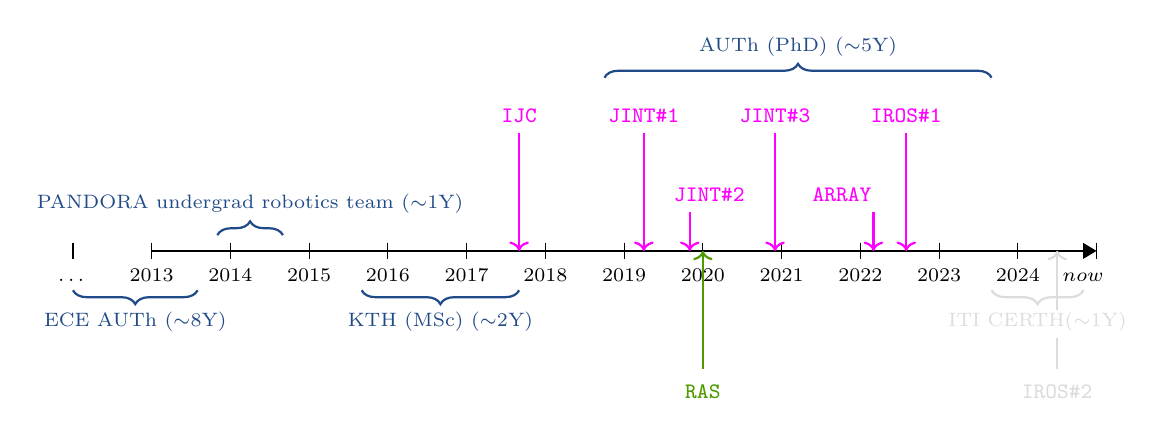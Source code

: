 \begin{tikzpicture}
% draw horizontal line
\draw[thick, -Triangle] (0,0) -- (12cm,0) node[font=\scriptsize,below left=3pt and -8pt]{};

% draw vertical lines
\foreach \x in {-1,0,1,...,12}
\draw (\x cm,3pt) -- (\x cm,-3pt);

\foreach \x/\descr in {-1/$\dots$,0/2013,1/2014,2/2015,3/2016,4/2017,5/2018,6/2019,7/2020,8/2021,9/2022,10/2023,11/2024,11.83/now}
\node[font=\scriptsize, text height=1.75ex,
text depth=.5ex] at (\x,-.3) {$\descr$};

% colored bar up
%\foreach \x/\perccol in
%{1/100,2/75,3/25,4/0}
%\draw[lightgray!\perccol!red, line width=4pt]
%(\x,.5) -- +(1,0);
%\draw[-Triangle, dashed, red] (5,.5) --  +(1,0);

% colored bar down
%\foreach \x/\perccol in
%{3/100,4/75,5/0}
%\draw[lightgray!\perccol!green, line width=4pt]
%(\x,-.7) -- +(1,0);
%\draw[-Triangle, dashed, green] (6,-.7) --  +(1,0);


\definecolor{b}{RGB}{32,74,135}
\definecolor{m}{RGB}{255,0,255}
\definecolor{g}{RGB}{78,154,0}
\definecolor{h}{RGB}{220,220,220}

% braces
\draw [thick,decorate,decoration={brace,amplitude=5pt}, color=b] (7/12,-.5) -- +(-1-7/12,0)
       node [black,midway,font=\scriptsize, below=4pt] {\textcolor{b}{ECE AUTh ($\sim$$\text{8Y}$)}};
\draw [thick ,decorate,decoration={brace,amplitude=5pt}, color=b] (10/12,0.2)  -- +(10/12,0)
       node [b,midway,above=4pt, font=\scriptsize] {\textcolor{b}{PANDORA undergrad robotics team ($\sim$$\text{1Y}$)}};
\draw [thick,decorate,decoration={brace,amplitude=5pt}, color=b] (4+8/12,-.5) -- +(-2,0)
       node [b,midway,font=\scriptsize, below=4pt] {\textcolor{b}{KTH (MSc) ($\sim$$\text{2Y}$)}};
\draw [thick ,decorate,decoration={brace,amplitude=5pt}, color=b] (5+9/12,2.2)  -- +(4+11/12,0)
       node [b,midway,above=4pt, font=\scriptsize] {\textcolor{b}{AUTh (PhD) ($\sim$$\text{5Y}$)}};
\draw [thick,decorate,decoration={brace,amplitude=5pt}, color=h] (1+1/12+10+9/12,-.5) -- +(-1-2/12,0)
       node [h,midway,font=\scriptsize, below=4pt] {\textcolor{h}{ITI CERTH($\sim$$\text{1Y}$)}};

% Papers
% ------------------------------------------------------------------------------
\path[->,color=m,thick] ($(4+8/12,1.5)$) edge [out=-90, in=90]  ($(4+8/12,0)$);
\draw[thick,color=m] ($(4+8/12,1.5)$) node [above=0pt,align=center,m] {\footnotesize \textcolor{m}{\texttt{IJC}}};
% ------------------------------------------------------------------------------
\path[->,color=m,thick] ($(6+3/12,1.5)$) edge [out=-90, in=90]  ($(6+3/12,0)$);
\draw[thick,color=m] ($(6+3/12,1.5)$) node [above=0pt,align=center,m] {\footnotesize \textcolor{m}{\texttt{JINT\#1}}};
% ------------------------------------------------------------------------------
\path[->,color=m,thick] ($(6+10/12,0.5)$) edge [out=-90, in=90]  ($(6+10/12,0)$);
\draw[thick,color=m] ($(6+10/12,0.5)$) node [above=0pt,align=center,m] {\footnotesize \hspace{+0.5cm}\textcolor{m}{\texttt{JINT\#2}}};
% ------------------------------------------------------------------------------
\path[->,color=m,thick] ($(7+11/12,1.5)$) edge [out=-90, in=90]  ($(7+11/12,0)$);
\draw[thick,color=m] ($(7+11/12,1.5)$) node [above=0pt,align=center,m] {\footnotesize \textcolor{m}{\texttt{JINT\#3}}};
% ------------------------------------------------------------------------------
\path[->,color=g,thick] ($(7,-1.5)$) edge [out=+90, in=-90]  ($(7,0)$);
\draw[thick,color=g] ($(7,-2)$) node [above=0pt,align=center,g] {\footnotesize \textcolor{g}{\texttt{RAS}}};
% ------------------------------------------------------------------------------
\path[->,color=m,thick] ($(9+2/12,0.5)$) edge [out=-90, in=90]  ($(9+2/12,0)$);
\draw[thick,color=m] ($(9+2/12,0.5)$) node [above=0pt,align=center,m] {\footnotesize \hspace{-0.8cm}\textcolor{m}{\texttt{ARRAY}}};
% ------------------------------------------------------------------------------
\path[->,color=m,thick] ($(9+7/12,1.5)$) edge [out=-90, in=90]  ($(9+7/12,0)$);
\draw[thick,color=m] ($(9+7/12,1.5)$) node [above=0pt,align=center,m] {\footnotesize \textcolor{m}{\texttt{IROS\#1}}};
% ------------------------------------------------------------------------------
\path[->,color=h,thick] ($(11+6/12,-0.75)$) edge [out=+90, in=-90]  ($(11+6/12,0)$);
\draw[thick,color=h] ($(11+6/12,-2)$) node [above=0pt,align=center,h] {\footnotesize \textcolor{h}{\texttt{IROS\#2}}};
\path[-,color=h,thick] ($(11+6/12,-1.5)$) edge [out=+90, in=-90]  ($(11+6/12,-1.1)$);

\end{tikzpicture}
